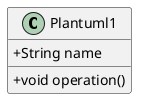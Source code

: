 @startuml
skinparam classAttributeIconSize 0
class Plantuml1 {
    + String name
    + void operation()
}
@enduml
